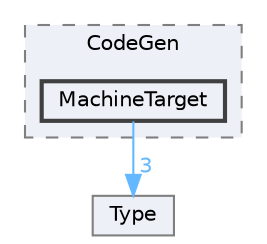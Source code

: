 digraph "/Users/henry/workspace/reflex-compiler/src/CodeGen/MachineTarget"
{
 // LATEX_PDF_SIZE
  bgcolor="transparent";
  edge [fontname=Helvetica,fontsize=10,labelfontname=Helvetica,labelfontsize=10];
  node [fontname=Helvetica,fontsize=10,shape=box,height=0.2,width=0.4];
  compound=true
  subgraph clusterdir_27f8c3c6c82d5511fdcb214975f176c6 {
    graph [ bgcolor="#edf0f7", pencolor="grey50", label="CodeGen", fontname=Helvetica,fontsize=10 style="filled,dashed", URL="dir_27f8c3c6c82d5511fdcb214975f176c6.html",tooltip=""]
  dir_6d82b9e87ac79ec46d3f1d4ba3c83681 [label="MachineTarget", fillcolor="#edf0f7", color="grey25", style="filled,bold", URL="dir_6d82b9e87ac79ec46d3f1d4ba3c83681.html",tooltip=""];
  }
  dir_0778407149cfeacb7b41e6b471e21ed7 [label="Type", fillcolor="#edf0f7", color="grey50", style="filled", URL="dir_0778407149cfeacb7b41e6b471e21ed7.html",tooltip=""];
  dir_6d82b9e87ac79ec46d3f1d4ba3c83681->dir_0778407149cfeacb7b41e6b471e21ed7 [headlabel="3", labeldistance=1.5 headhref="dir_000006_000010.html" color="steelblue1" fontcolor="steelblue1"];
}

